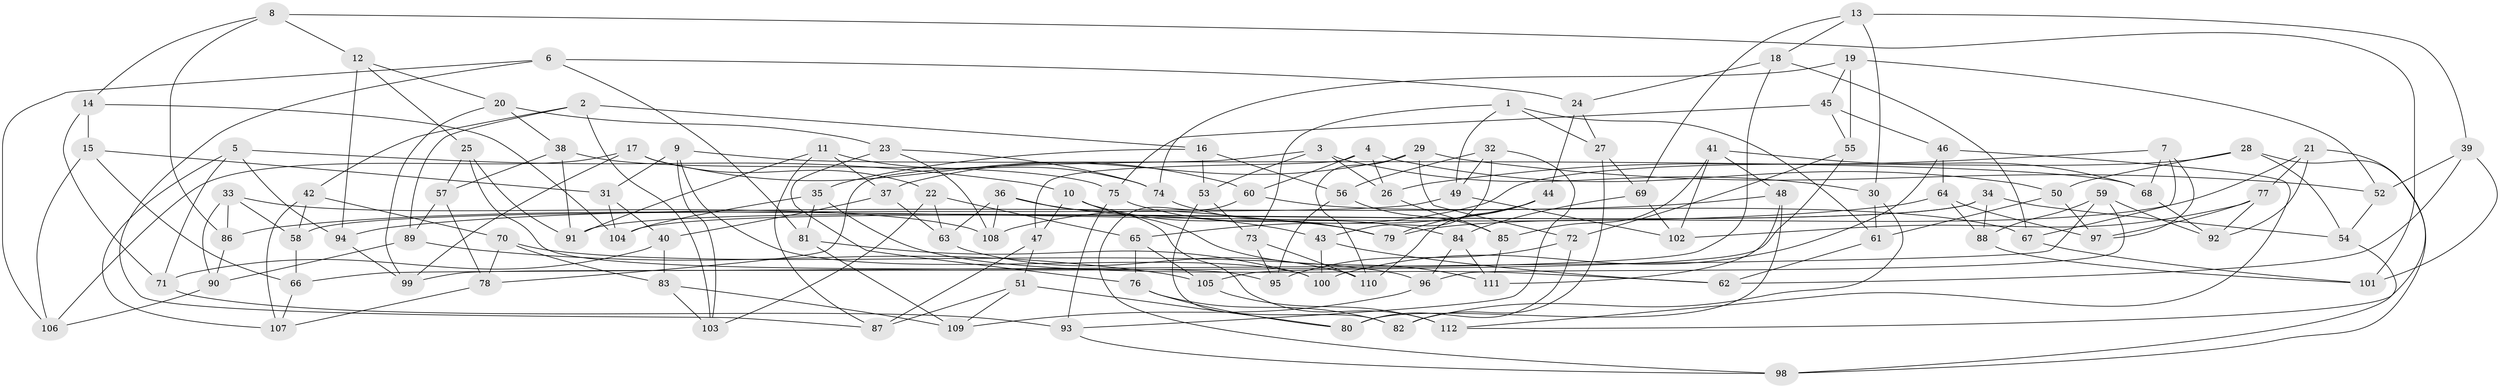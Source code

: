 // coarse degree distribution, {4: 0.4383561643835616, 6: 0.5068493150684932, 3: 0.0273972602739726, 5: 0.0273972602739726}
// Generated by graph-tools (version 1.1) at 2025/52/02/27/25 19:52:34]
// undirected, 112 vertices, 224 edges
graph export_dot {
graph [start="1"]
  node [color=gray90,style=filled];
  1;
  2;
  3;
  4;
  5;
  6;
  7;
  8;
  9;
  10;
  11;
  12;
  13;
  14;
  15;
  16;
  17;
  18;
  19;
  20;
  21;
  22;
  23;
  24;
  25;
  26;
  27;
  28;
  29;
  30;
  31;
  32;
  33;
  34;
  35;
  36;
  37;
  38;
  39;
  40;
  41;
  42;
  43;
  44;
  45;
  46;
  47;
  48;
  49;
  50;
  51;
  52;
  53;
  54;
  55;
  56;
  57;
  58;
  59;
  60;
  61;
  62;
  63;
  64;
  65;
  66;
  67;
  68;
  69;
  70;
  71;
  72;
  73;
  74;
  75;
  76;
  77;
  78;
  79;
  80;
  81;
  82;
  83;
  84;
  85;
  86;
  87;
  88;
  89;
  90;
  91;
  92;
  93;
  94;
  95;
  96;
  97;
  98;
  99;
  100;
  101;
  102;
  103;
  104;
  105;
  106;
  107;
  108;
  109;
  110;
  111;
  112;
  1 -- 73;
  1 -- 27;
  1 -- 49;
  1 -- 61;
  2 -- 89;
  2 -- 42;
  2 -- 103;
  2 -- 16;
  3 -- 53;
  3 -- 26;
  3 -- 78;
  3 -- 30;
  4 -- 47;
  4 -- 50;
  4 -- 26;
  4 -- 60;
  5 -- 107;
  5 -- 94;
  5 -- 71;
  5 -- 10;
  6 -- 106;
  6 -- 81;
  6 -- 87;
  6 -- 24;
  7 -- 67;
  7 -- 68;
  7 -- 97;
  7 -- 26;
  8 -- 86;
  8 -- 12;
  8 -- 101;
  8 -- 14;
  9 -- 68;
  9 -- 100;
  9 -- 31;
  9 -- 103;
  10 -- 111;
  10 -- 79;
  10 -- 47;
  11 -- 91;
  11 -- 37;
  11 -- 74;
  11 -- 87;
  12 -- 94;
  12 -- 25;
  12 -- 20;
  13 -- 69;
  13 -- 39;
  13 -- 30;
  13 -- 18;
  14 -- 104;
  14 -- 15;
  14 -- 71;
  15 -- 31;
  15 -- 66;
  15 -- 106;
  16 -- 35;
  16 -- 53;
  16 -- 56;
  17 -- 106;
  17 -- 22;
  17 -- 60;
  17 -- 99;
  18 -- 67;
  18 -- 99;
  18 -- 24;
  19 -- 45;
  19 -- 74;
  19 -- 55;
  19 -- 52;
  20 -- 38;
  20 -- 23;
  20 -- 99;
  21 -- 79;
  21 -- 92;
  21 -- 77;
  21 -- 112;
  22 -- 63;
  22 -- 103;
  22 -- 65;
  23 -- 74;
  23 -- 108;
  23 -- 76;
  24 -- 44;
  24 -- 27;
  25 -- 57;
  25 -- 95;
  25 -- 91;
  26 -- 85;
  27 -- 69;
  27 -- 82;
  28 -- 50;
  28 -- 98;
  28 -- 54;
  28 -- 108;
  29 -- 72;
  29 -- 110;
  29 -- 52;
  29 -- 37;
  30 -- 82;
  30 -- 61;
  31 -- 40;
  31 -- 104;
  32 -- 93;
  32 -- 49;
  32 -- 56;
  32 -- 43;
  33 -- 86;
  33 -- 58;
  33 -- 108;
  33 -- 90;
  34 -- 54;
  34 -- 104;
  34 -- 88;
  34 -- 91;
  35 -- 81;
  35 -- 62;
  35 -- 104;
  36 -- 63;
  36 -- 108;
  36 -- 112;
  36 -- 43;
  37 -- 63;
  37 -- 40;
  38 -- 75;
  38 -- 57;
  38 -- 91;
  39 -- 52;
  39 -- 62;
  39 -- 101;
  40 -- 83;
  40 -- 71;
  41 -- 85;
  41 -- 48;
  41 -- 68;
  41 -- 102;
  42 -- 107;
  42 -- 58;
  42 -- 70;
  43 -- 100;
  43 -- 62;
  44 -- 65;
  44 -- 79;
  44 -- 110;
  45 -- 46;
  45 -- 75;
  45 -- 55;
  46 -- 64;
  46 -- 100;
  46 -- 112;
  47 -- 51;
  47 -- 87;
  48 -- 94;
  48 -- 80;
  48 -- 111;
  49 -- 58;
  49 -- 102;
  50 -- 61;
  50 -- 97;
  51 -- 87;
  51 -- 109;
  51 -- 80;
  52 -- 54;
  53 -- 82;
  53 -- 73;
  54 -- 98;
  55 -- 105;
  55 -- 72;
  56 -- 85;
  56 -- 95;
  57 -- 78;
  57 -- 89;
  58 -- 66;
  59 -- 66;
  59 -- 96;
  59 -- 92;
  59 -- 88;
  60 -- 98;
  60 -- 67;
  61 -- 62;
  63 -- 110;
  64 -- 86;
  64 -- 97;
  64 -- 88;
  65 -- 105;
  65 -- 76;
  66 -- 107;
  67 -- 101;
  68 -- 92;
  69 -- 84;
  69 -- 102;
  70 -- 83;
  70 -- 96;
  70 -- 78;
  71 -- 93;
  72 -- 80;
  72 -- 95;
  73 -- 110;
  73 -- 95;
  74 -- 79;
  75 -- 93;
  75 -- 84;
  76 -- 80;
  76 -- 82;
  77 -- 92;
  77 -- 102;
  77 -- 97;
  78 -- 107;
  81 -- 109;
  81 -- 100;
  83 -- 103;
  83 -- 109;
  84 -- 96;
  84 -- 111;
  85 -- 111;
  86 -- 90;
  88 -- 101;
  89 -- 105;
  89 -- 90;
  90 -- 106;
  93 -- 98;
  94 -- 99;
  96 -- 109;
  105 -- 112;
}
